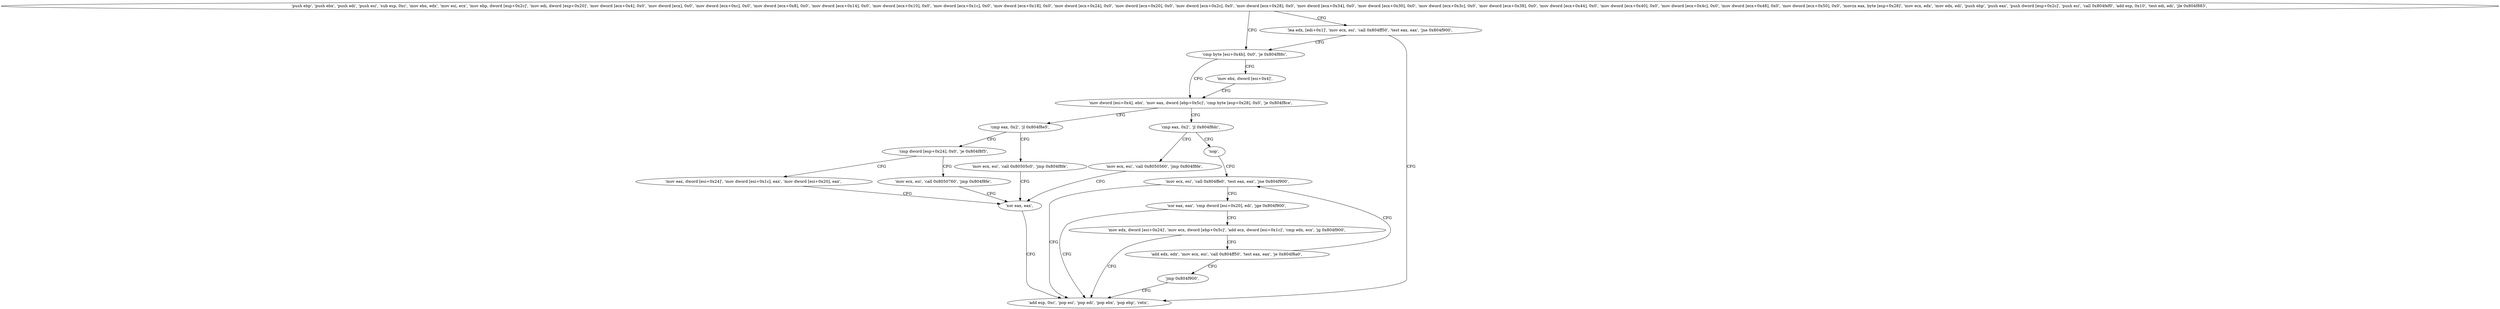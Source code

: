 digraph "func" {
"134543280" [label = "'push ebp', 'push ebx', 'push edi', 'push esi', 'sub esp, 0xc', 'mov ebx, edx', 'mov esi, ecx', 'mov ebp, dword [esp+0x2c]', 'mov edi, dword [esp+0x20]', 'mov dword [ecx+0x4], 0x0', 'mov dword [ecx], 0x0', 'mov dword [ecx+0xc], 0x0', 'mov dword [ecx+0x8], 0x0', 'mov dword [ecx+0x14], 0x0', 'mov dword [ecx+0x10], 0x0', 'mov dword [ecx+0x1c], 0x0', 'mov dword [ecx+0x18], 0x0', 'mov dword [ecx+0x24], 0x0', 'mov dword [ecx+0x20], 0x0', 'mov dword [ecx+0x2c], 0x0', 'mov dword [ecx+0x28], 0x0', 'mov dword [ecx+0x34], 0x0', 'mov dword [ecx+0x30], 0x0', 'mov dword [ecx+0x3c], 0x0', 'mov dword [ecx+0x38], 0x0', 'mov dword [ecx+0x44], 0x0', 'mov dword [ecx+0x40], 0x0', 'mov dword [ecx+0x4c], 0x0', 'mov dword [ecx+0x48], 0x0', 'mov dword [ecx+0x50], 0x0', 'movzx eax, byte [esp+0x28]', 'mov ecx, edx', 'mov edx, edi', 'push ebp', 'push eax', 'push dword [esp+0x2c]', 'push esi', 'call 0x804fef0', 'add esp, 0x10', 'test edi, edi', 'jle 0x804f883', " ]
"134543491" [label = "'cmp byte [esi+0x4b], 0x0', 'je 0x804f88c', " ]
"134543473" [label = "'lea edx, [edi+0x1]', 'mov ecx, esi', 'call 0x804ff50', 'test eax, eax', 'jne 0x804f900', " ]
"134543500" [label = "'mov dword [esi+0x4], ebx', 'mov eax, dword [ebp+0x5c]', 'cmp byte [esp+0x28], 0x0', 'je 0x804f8ce', " ]
"134543497" [label = "'mov ebx, dword [esi+0x4]', " ]
"134543616" [label = "'add esp, 0xc', 'pop esi', 'pop edi', 'pop ebx', 'pop ebp', 'retn', " ]
"134543566" [label = "'cmp eax, 0x2', 'jl 0x804f8e5', " ]
"134543513" [label = "'cmp eax, 0x2', 'jl 0x804f8dc', " ]
"134543589" [label = "'cmp dword [esp+0x24], 0x0', 'je 0x804f8f5', " ]
"134543571" [label = "'mov ecx, esi', 'call 0x80505c0', 'jmp 0x804f8fe', " ]
"134543580" [label = "'mov ecx, esi', 'call 0x8050560', 'jmp 0x804f8fe', " ]
"134543518" [label = "'nop', " ]
"134543605" [label = "'mov eax, dword [esi+0x24]', 'mov dword [esi+0x1c], eax', 'mov dword [esi+0x20], eax', " ]
"134543596" [label = "'mov ecx, esi', 'call 0x8050760', 'jmp 0x804f8fe', " ]
"134543614" [label = "'xor eax, eax', " ]
"134543520" [label = "'mov ecx, esi', 'call 0x804ffe0', 'test eax, eax', 'jne 0x804f900', " ]
"134543531" [label = "'xor eax, eax', 'cmp dword [esi+0x20], edi', 'jge 0x804f900', " ]
"134543538" [label = "'mov edx, dword [esi+0x24]', 'mov ecx, dword [ebp+0x5c]', 'add ecx, dword [esi+0x1c]', 'cmp edx, ecx', 'jg 0x804f900', " ]
"134543551" [label = "'add edx, edx', 'mov ecx, esi', 'call 0x804ff50', 'test eax, eax', 'je 0x804f8a0', " ]
"134543564" [label = "'jmp 0x804f900', " ]
"134543280" -> "134543491" [ label = "CFG" ]
"134543280" -> "134543473" [ label = "CFG" ]
"134543491" -> "134543500" [ label = "CFG" ]
"134543491" -> "134543497" [ label = "CFG" ]
"134543473" -> "134543616" [ label = "CFG" ]
"134543473" -> "134543491" [ label = "CFG" ]
"134543500" -> "134543566" [ label = "CFG" ]
"134543500" -> "134543513" [ label = "CFG" ]
"134543497" -> "134543500" [ label = "CFG" ]
"134543566" -> "134543589" [ label = "CFG" ]
"134543566" -> "134543571" [ label = "CFG" ]
"134543513" -> "134543580" [ label = "CFG" ]
"134543513" -> "134543518" [ label = "CFG" ]
"134543589" -> "134543605" [ label = "CFG" ]
"134543589" -> "134543596" [ label = "CFG" ]
"134543571" -> "134543614" [ label = "CFG" ]
"134543580" -> "134543614" [ label = "CFG" ]
"134543518" -> "134543520" [ label = "CFG" ]
"134543605" -> "134543614" [ label = "CFG" ]
"134543596" -> "134543614" [ label = "CFG" ]
"134543614" -> "134543616" [ label = "CFG" ]
"134543520" -> "134543616" [ label = "CFG" ]
"134543520" -> "134543531" [ label = "CFG" ]
"134543531" -> "134543616" [ label = "CFG" ]
"134543531" -> "134543538" [ label = "CFG" ]
"134543538" -> "134543616" [ label = "CFG" ]
"134543538" -> "134543551" [ label = "CFG" ]
"134543551" -> "134543520" [ label = "CFG" ]
"134543551" -> "134543564" [ label = "CFG" ]
"134543564" -> "134543616" [ label = "CFG" ]
}
